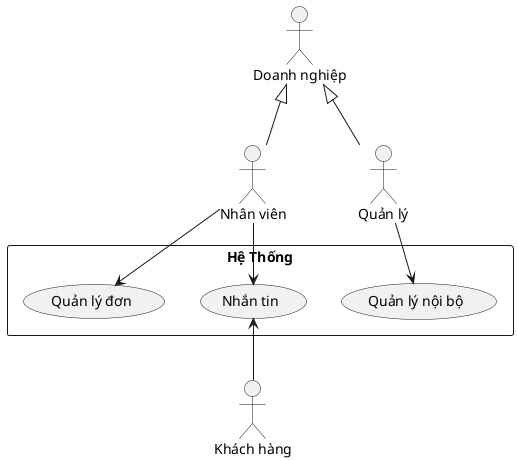 @startuml

actor "Doanh nghiệp" as DN
actor "Nhân viên" as NV
actor "Quản lý" as QL
actor "Khách hàng" as KH
DN <|-down-  QL
DN <|-down- NV

rectangle "Hệ Thống" {
  usecase "Quản lý nội bộ" as QLNB
  usecase "Quản lý đơn" as QLDH
  usecase "Nhắn tin" as NT
}


QL -down-> QLNB
' NV -down-> GTN
NV -down-> NT
NV -down-> QLDH
KH -up-> NT



@enduml
